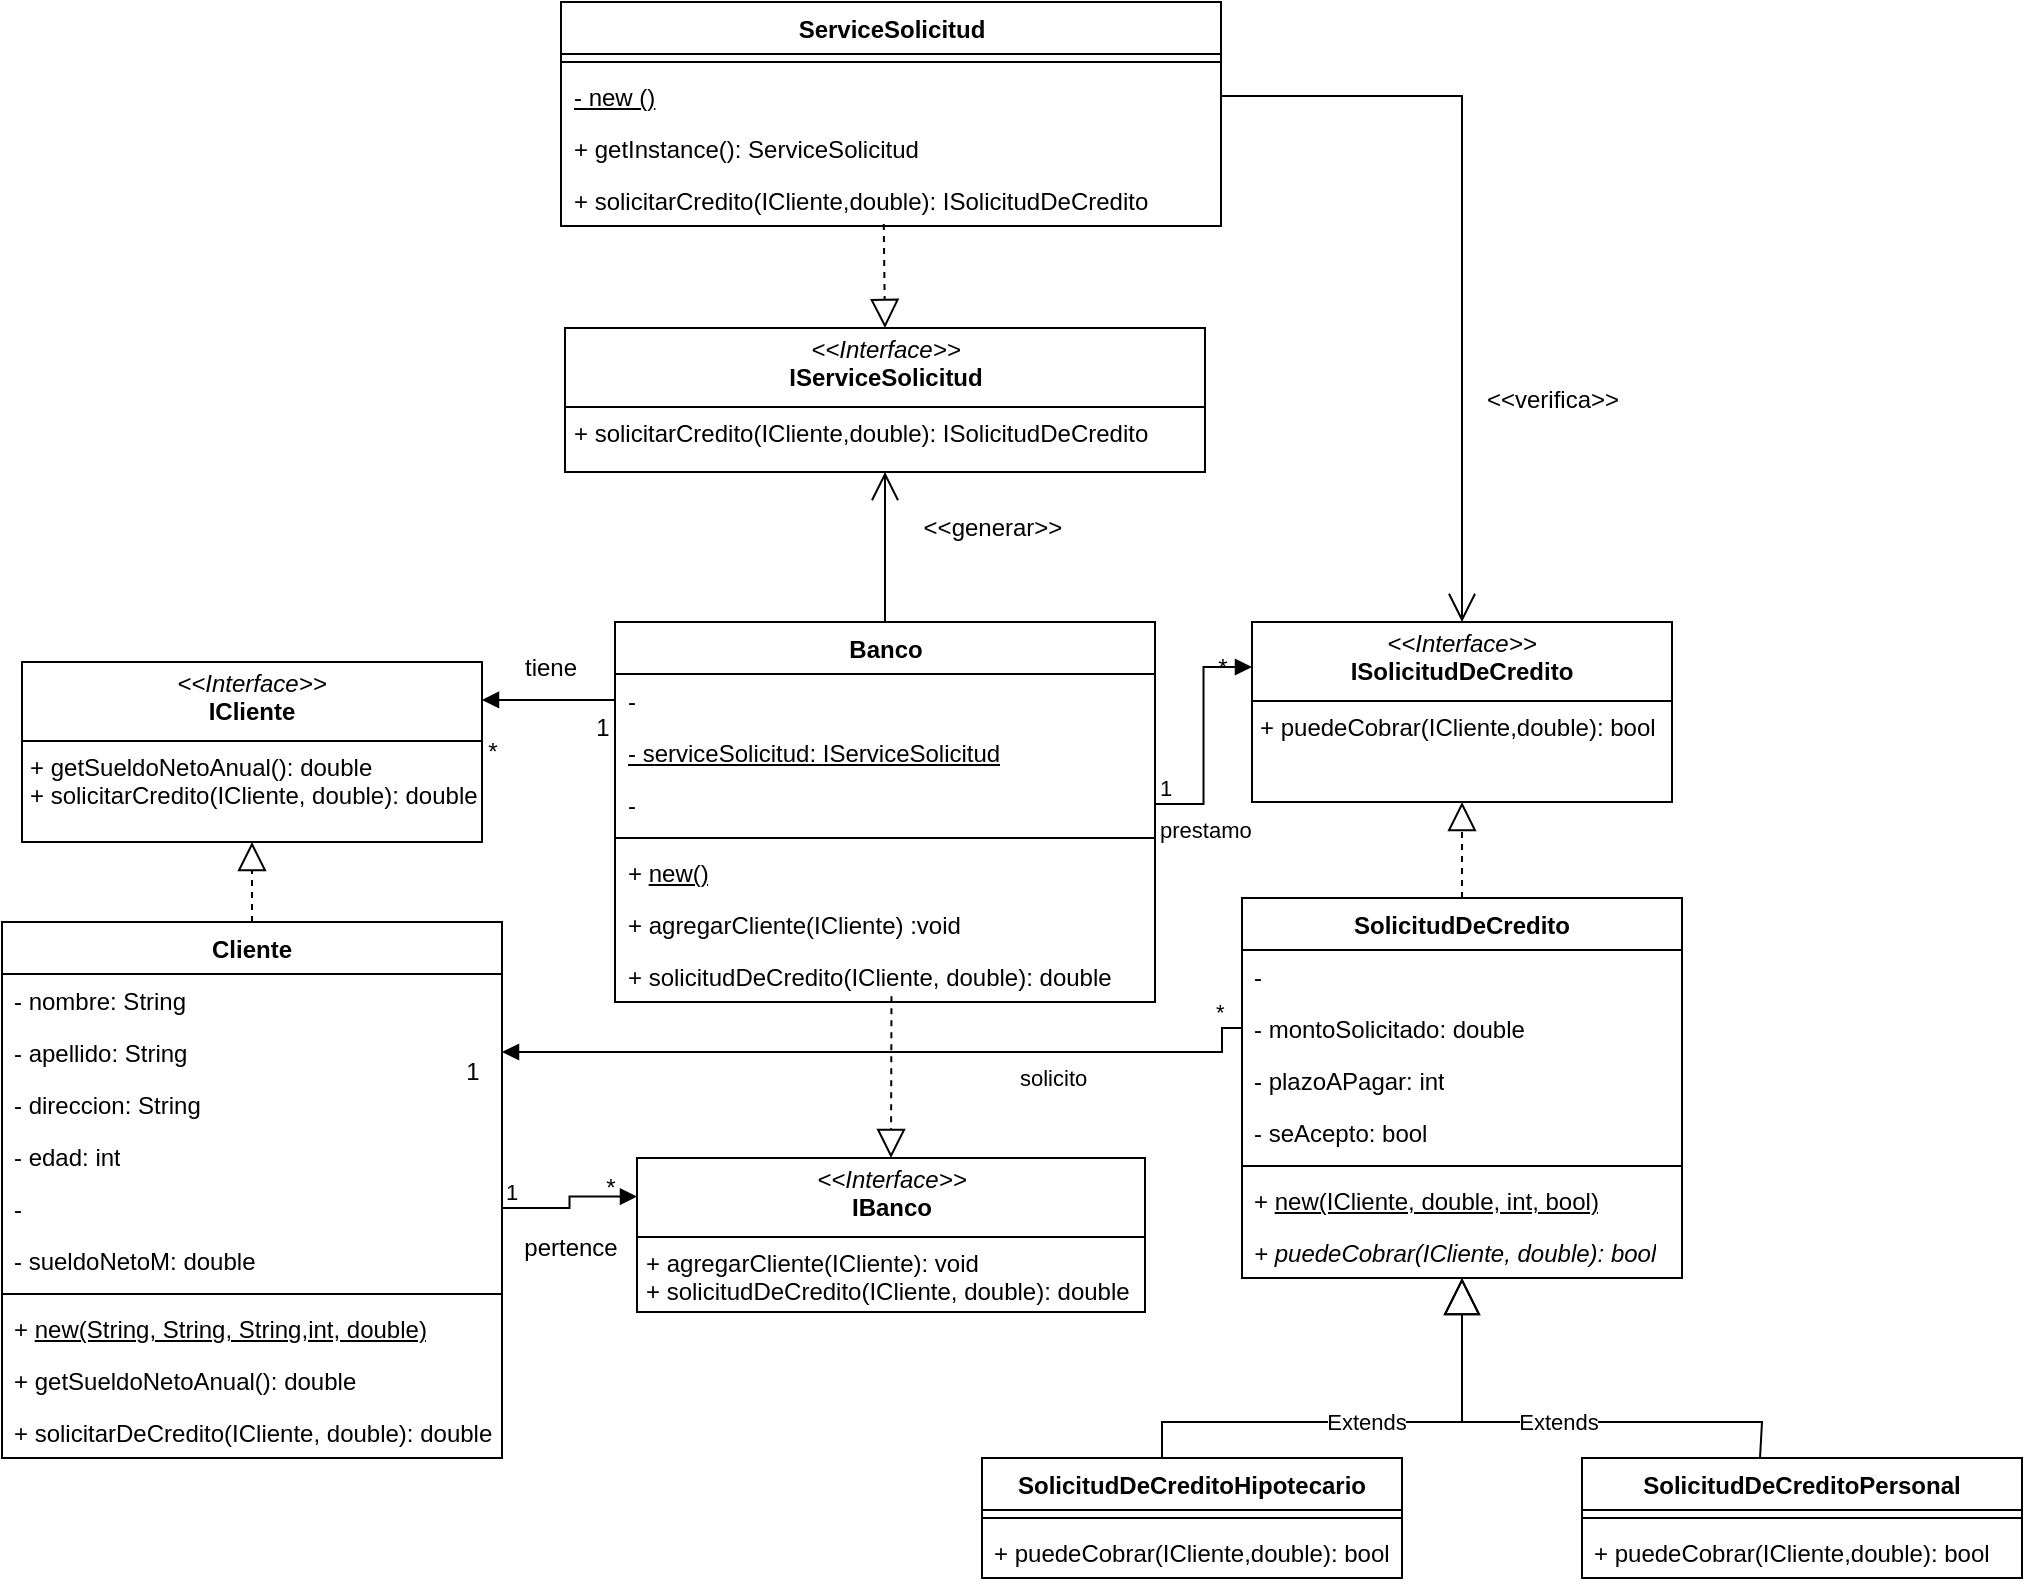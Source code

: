 <mxfile version="27.0.3">
  <diagram name="Página-1" id="FZm7-ljKYktWhiKrwIqj">
    <mxGraphModel dx="926" dy="1562" grid="1" gridSize="10" guides="1" tooltips="1" connect="1" arrows="1" fold="1" page="1" pageScale="1" pageWidth="827" pageHeight="1169" math="0" shadow="0">
      <root>
        <mxCell id="0" />
        <mxCell id="1" parent="0" />
        <mxCell id="gXTNEMRNumfITgsgqX0p-1" value="Cliente" style="swimlane;fontStyle=1;align=center;verticalAlign=top;childLayout=stackLayout;horizontal=1;startSize=26;horizontalStack=0;resizeParent=1;resizeParentMax=0;resizeLast=0;collapsible=1;marginBottom=0;whiteSpace=wrap;html=1;" parent="1" vertex="1">
          <mxGeometry x="80" y="70" width="250" height="268" as="geometry" />
        </mxCell>
        <mxCell id="gXTNEMRNumfITgsgqX0p-2" value="- nombre: String" style="text;strokeColor=none;fillColor=none;align=left;verticalAlign=top;spacingLeft=4;spacingRight=4;overflow=hidden;rotatable=0;points=[[0,0.5],[1,0.5]];portConstraint=eastwest;whiteSpace=wrap;html=1;" parent="gXTNEMRNumfITgsgqX0p-1" vertex="1">
          <mxGeometry y="26" width="250" height="26" as="geometry" />
        </mxCell>
        <mxCell id="gXTNEMRNumfITgsgqX0p-5" value="- apellido: String" style="text;strokeColor=none;fillColor=none;align=left;verticalAlign=top;spacingLeft=4;spacingRight=4;overflow=hidden;rotatable=0;points=[[0,0.5],[1,0.5]];portConstraint=eastwest;whiteSpace=wrap;html=1;" parent="gXTNEMRNumfITgsgqX0p-1" vertex="1">
          <mxGeometry y="52" width="250" height="26" as="geometry" />
        </mxCell>
        <mxCell id="gXTNEMRNumfITgsgqX0p-6" value="- direccion: String" style="text;strokeColor=none;fillColor=none;align=left;verticalAlign=top;spacingLeft=4;spacingRight=4;overflow=hidden;rotatable=0;points=[[0,0.5],[1,0.5]];portConstraint=eastwest;whiteSpace=wrap;html=1;" parent="gXTNEMRNumfITgsgqX0p-1" vertex="1">
          <mxGeometry y="78" width="250" height="26" as="geometry" />
        </mxCell>
        <mxCell id="gXTNEMRNumfITgsgqX0p-7" value="- edad: int" style="text;strokeColor=none;fillColor=none;align=left;verticalAlign=top;spacingLeft=4;spacingRight=4;overflow=hidden;rotatable=0;points=[[0,0.5],[1,0.5]];portConstraint=eastwest;whiteSpace=wrap;html=1;" parent="gXTNEMRNumfITgsgqX0p-1" vertex="1">
          <mxGeometry y="104" width="250" height="26" as="geometry" />
        </mxCell>
        <mxCell id="gXTNEMRNumfITgsgqX0p-25" value="-" style="text;strokeColor=none;fillColor=none;align=left;verticalAlign=top;spacingLeft=4;spacingRight=4;overflow=hidden;rotatable=0;points=[[0,0.5],[1,0.5]];portConstraint=eastwest;whiteSpace=wrap;html=1;" parent="gXTNEMRNumfITgsgqX0p-1" vertex="1">
          <mxGeometry y="130" width="250" height="26" as="geometry" />
        </mxCell>
        <mxCell id="gXTNEMRNumfITgsgqX0p-8" value="- sueldoNetoM: double" style="text;strokeColor=none;fillColor=none;align=left;verticalAlign=top;spacingLeft=4;spacingRight=4;overflow=hidden;rotatable=0;points=[[0,0.5],[1,0.5]];portConstraint=eastwest;whiteSpace=wrap;html=1;" parent="gXTNEMRNumfITgsgqX0p-1" vertex="1">
          <mxGeometry y="156" width="250" height="26" as="geometry" />
        </mxCell>
        <mxCell id="gXTNEMRNumfITgsgqX0p-3" value="" style="line;strokeWidth=1;fillColor=none;align=left;verticalAlign=middle;spacingTop=-1;spacingLeft=3;spacingRight=3;rotatable=0;labelPosition=right;points=[];portConstraint=eastwest;strokeColor=inherit;" parent="gXTNEMRNumfITgsgqX0p-1" vertex="1">
          <mxGeometry y="182" width="250" height="8" as="geometry" />
        </mxCell>
        <mxCell id="gXTNEMRNumfITgsgqX0p-4" value="+ &lt;u&gt;new(String, String, String,int, double)&lt;/u&gt;" style="text;strokeColor=none;fillColor=none;align=left;verticalAlign=top;spacingLeft=4;spacingRight=4;overflow=hidden;rotatable=0;points=[[0,0.5],[1,0.5]];portConstraint=eastwest;whiteSpace=wrap;html=1;" parent="gXTNEMRNumfITgsgqX0p-1" vertex="1">
          <mxGeometry y="190" width="250" height="26" as="geometry" />
        </mxCell>
        <mxCell id="gXTNEMRNumfITgsgqX0p-11" value="+ getSueldoNetoAnual(): double" style="text;strokeColor=none;fillColor=none;align=left;verticalAlign=top;spacingLeft=4;spacingRight=4;overflow=hidden;rotatable=0;points=[[0,0.5],[1,0.5]];portConstraint=eastwest;whiteSpace=wrap;html=1;" parent="gXTNEMRNumfITgsgqX0p-1" vertex="1">
          <mxGeometry y="216" width="250" height="26" as="geometry" />
        </mxCell>
        <mxCell id="gXTNEMRNumfITgsgqX0p-41" value="+ solicitarDeCredito(ICliente, double): double" style="text;strokeColor=none;fillColor=none;align=left;verticalAlign=top;spacingLeft=4;spacingRight=4;overflow=hidden;rotatable=0;points=[[0,0.5],[1,0.5]];portConstraint=eastwest;whiteSpace=wrap;html=1;" parent="gXTNEMRNumfITgsgqX0p-1" vertex="1">
          <mxGeometry y="242" width="250" height="26" as="geometry" />
        </mxCell>
        <mxCell id="gXTNEMRNumfITgsgqX0p-9" value="&lt;p style=&quot;margin:0px;margin-top:4px;text-align:center;&quot;&gt;&lt;i&gt;&amp;lt;&amp;lt;Interface&amp;gt;&amp;gt;&lt;/i&gt;&lt;br&gt;&lt;b&gt;ICliente&lt;/b&gt;&lt;/p&gt;&lt;hr size=&quot;1&quot; style=&quot;border-style:solid;&quot;&gt;&lt;p style=&quot;margin:0px;margin-left:4px;&quot;&gt;+ getSueldoNetoAnual(): double&lt;/p&gt;&lt;p style=&quot;margin:0px;margin-left:4px;&quot;&gt;+ solicitarCredito(ICliente, double): double&lt;/p&gt;" style="verticalAlign=top;align=left;overflow=fill;html=1;whiteSpace=wrap;" parent="1" vertex="1">
          <mxGeometry x="90" y="-60" width="230" height="90" as="geometry" />
        </mxCell>
        <mxCell id="gXTNEMRNumfITgsgqX0p-10" value="" style="endArrow=block;dashed=1;endFill=0;endSize=12;html=1;rounded=0;exitX=0.5;exitY=0;exitDx=0;exitDy=0;entryX=0.5;entryY=1;entryDx=0;entryDy=0;" parent="1" source="gXTNEMRNumfITgsgqX0p-1" target="gXTNEMRNumfITgsgqX0p-9" edge="1">
          <mxGeometry width="160" relative="1" as="geometry">
            <mxPoint x="150" y="160" as="sourcePoint" />
            <mxPoint x="310" y="160" as="targetPoint" />
          </mxGeometry>
        </mxCell>
        <mxCell id="gXTNEMRNumfITgsgqX0p-12" value="Banco" style="swimlane;fontStyle=1;align=center;verticalAlign=top;childLayout=stackLayout;horizontal=1;startSize=26;horizontalStack=0;resizeParent=1;resizeParentMax=0;resizeLast=0;collapsible=1;marginBottom=0;whiteSpace=wrap;html=1;" parent="1" vertex="1">
          <mxGeometry x="386.5" y="-80" width="270" height="190" as="geometry" />
        </mxCell>
        <mxCell id="gXTNEMRNumfITgsgqX0p-13" value="-&amp;nbsp;" style="text;strokeColor=none;fillColor=none;align=left;verticalAlign=top;spacingLeft=4;spacingRight=4;overflow=hidden;rotatable=0;points=[[0,0.5],[1,0.5]];portConstraint=eastwest;whiteSpace=wrap;html=1;" parent="gXTNEMRNumfITgsgqX0p-12" vertex="1">
          <mxGeometry y="26" width="270" height="26" as="geometry" />
        </mxCell>
        <mxCell id="z80PW7OQTtrkeoW-N1yV-14" value="&lt;u&gt;- s&lt;/u&gt;&lt;u&gt;erviceSolicitud:&amp;nbsp;&lt;/u&gt;&lt;u&gt;IServiceSolicitud&lt;/u&gt;" style="text;strokeColor=none;fillColor=none;align=left;verticalAlign=top;spacingLeft=4;spacingRight=4;overflow=hidden;rotatable=0;points=[[0,0.5],[1,0.5]];portConstraint=eastwest;whiteSpace=wrap;html=1;" vertex="1" parent="gXTNEMRNumfITgsgqX0p-12">
          <mxGeometry y="52" width="270" height="26" as="geometry" />
        </mxCell>
        <mxCell id="gXTNEMRNumfITgsgqX0p-36" value="-" style="text;strokeColor=none;fillColor=none;align=left;verticalAlign=top;spacingLeft=4;spacingRight=4;overflow=hidden;rotatable=0;points=[[0,0.5],[1,0.5]];portConstraint=eastwest;whiteSpace=wrap;html=1;" parent="gXTNEMRNumfITgsgqX0p-12" vertex="1">
          <mxGeometry y="78" width="270" height="26" as="geometry" />
        </mxCell>
        <mxCell id="gXTNEMRNumfITgsgqX0p-14" value="" style="line;strokeWidth=1;fillColor=none;align=left;verticalAlign=middle;spacingTop=-1;spacingLeft=3;spacingRight=3;rotatable=0;labelPosition=right;points=[];portConstraint=eastwest;strokeColor=inherit;" parent="gXTNEMRNumfITgsgqX0p-12" vertex="1">
          <mxGeometry y="104" width="270" height="8" as="geometry" />
        </mxCell>
        <mxCell id="gXTNEMRNumfITgsgqX0p-15" value="+ &lt;u&gt;new()&lt;/u&gt;" style="text;strokeColor=none;fillColor=none;align=left;verticalAlign=top;spacingLeft=4;spacingRight=4;overflow=hidden;rotatable=0;points=[[0,0.5],[1,0.5]];portConstraint=eastwest;whiteSpace=wrap;html=1;" parent="gXTNEMRNumfITgsgqX0p-12" vertex="1">
          <mxGeometry y="112" width="270" height="26" as="geometry" />
        </mxCell>
        <mxCell id="gXTNEMRNumfITgsgqX0p-21" value="+ agregarCliente(ICliente) :void" style="text;strokeColor=none;fillColor=none;align=left;verticalAlign=top;spacingLeft=4;spacingRight=4;overflow=hidden;rotatable=0;points=[[0,0.5],[1,0.5]];portConstraint=eastwest;whiteSpace=wrap;html=1;" parent="gXTNEMRNumfITgsgqX0p-12" vertex="1">
          <mxGeometry y="138" width="270" height="26" as="geometry" />
        </mxCell>
        <mxCell id="gXTNEMRNumfITgsgqX0p-40" value="+ solicitudDeCredito(ICliente, double): double" style="text;strokeColor=none;fillColor=none;align=left;verticalAlign=top;spacingLeft=4;spacingRight=4;overflow=hidden;rotatable=0;points=[[0,0.5],[1,0.5]];portConstraint=eastwest;whiteSpace=wrap;html=1;" parent="gXTNEMRNumfITgsgqX0p-12" vertex="1">
          <mxGeometry y="164" width="270" height="26" as="geometry" />
        </mxCell>
        <mxCell id="gXTNEMRNumfITgsgqX0p-18" value="*" style="text;html=1;align=center;verticalAlign=middle;resizable=0;points=[];autosize=1;strokeColor=none;fillColor=none;" parent="1" vertex="1">
          <mxGeometry x="310" y="-30" width="30" height="30" as="geometry" />
        </mxCell>
        <mxCell id="gXTNEMRNumfITgsgqX0p-19" value="&lt;p style=&quot;margin:0px;margin-top:4px;text-align:center;&quot;&gt;&lt;i&gt;&amp;lt;&amp;lt;Interface&amp;gt;&amp;gt;&lt;/i&gt;&lt;br&gt;&lt;b&gt;IBanco&lt;/b&gt;&lt;/p&gt;&lt;hr size=&quot;1&quot; style=&quot;border-style:solid;&quot;&gt;&lt;p style=&quot;margin:0px;margin-left:4px;&quot;&gt;+ agregarCliente(ICliente): void&lt;/p&gt;&lt;p style=&quot;margin:0px;margin-left:4px;&quot;&gt;+ solicitudDeCredito(ICliente, double): double&lt;/p&gt;" style="verticalAlign=top;align=left;overflow=fill;html=1;whiteSpace=wrap;" parent="1" vertex="1">
          <mxGeometry x="397.5" y="188" width="254" height="77" as="geometry" />
        </mxCell>
        <mxCell id="gXTNEMRNumfITgsgqX0p-22" value="pertence" style="text;html=1;align=center;verticalAlign=middle;resizable=0;points=[];autosize=1;strokeColor=none;fillColor=none;" parent="1" vertex="1">
          <mxGeometry x="329" y="218" width="70" height="30" as="geometry" />
        </mxCell>
        <mxCell id="gXTNEMRNumfITgsgqX0p-26" value="tiene" style="text;html=1;align=center;verticalAlign=middle;resizable=0;points=[];autosize=1;strokeColor=none;fillColor=none;" parent="1" vertex="1">
          <mxGeometry x="329" y="-72" width="50" height="30" as="geometry" />
        </mxCell>
        <mxCell id="gXTNEMRNumfITgsgqX0p-27" value="1" style="text;html=1;align=center;verticalAlign=middle;resizable=0;points=[];autosize=1;strokeColor=none;fillColor=none;" parent="1" vertex="1">
          <mxGeometry x="364.5" y="-42" width="30" height="30" as="geometry" />
        </mxCell>
        <mxCell id="gXTNEMRNumfITgsgqX0p-28" value="" style="endArrow=block;endFill=1;html=1;edgeStyle=orthogonalEdgeStyle;align=left;verticalAlign=top;rounded=0;exitX=0;exitY=0.5;exitDx=0;exitDy=0;entryX=1;entryY=0.211;entryDx=0;entryDy=0;entryPerimeter=0;" parent="1" source="gXTNEMRNumfITgsgqX0p-13" target="gXTNEMRNumfITgsgqX0p-9" edge="1">
          <mxGeometry x="-1" relative="1" as="geometry">
            <mxPoint x="610" y="160" as="sourcePoint" />
            <mxPoint x="770" y="160" as="targetPoint" />
          </mxGeometry>
        </mxCell>
        <mxCell id="gXTNEMRNumfITgsgqX0p-30" value="" style="endArrow=block;endFill=1;html=1;edgeStyle=orthogonalEdgeStyle;align=left;verticalAlign=top;rounded=0;exitX=1;exitY=0.5;exitDx=0;exitDy=0;entryX=0;entryY=0.25;entryDx=0;entryDy=0;" parent="1" source="gXTNEMRNumfITgsgqX0p-25" target="gXTNEMRNumfITgsgqX0p-19" edge="1">
          <mxGeometry x="-1" relative="1" as="geometry">
            <mxPoint x="610" y="160" as="sourcePoint" />
            <mxPoint x="770" y="160" as="targetPoint" />
          </mxGeometry>
        </mxCell>
        <mxCell id="gXTNEMRNumfITgsgqX0p-31" value="1" style="edgeLabel;resizable=0;html=1;align=left;verticalAlign=bottom;" parent="gXTNEMRNumfITgsgqX0p-30" connectable="0" vertex="1">
          <mxGeometry x="-1" relative="1" as="geometry" />
        </mxCell>
        <mxCell id="gXTNEMRNumfITgsgqX0p-32" value="*" style="text;html=1;align=center;verticalAlign=middle;resizable=0;points=[];autosize=1;strokeColor=none;fillColor=none;" parent="1" vertex="1">
          <mxGeometry x="369" y="188" width="30" height="30" as="geometry" />
        </mxCell>
        <mxCell id="gXTNEMRNumfITgsgqX0p-35" value="&lt;p style=&quot;margin:0px;margin-top:4px;text-align:center;&quot;&gt;&lt;i&gt;&amp;lt;&amp;lt;Interface&amp;gt;&amp;gt;&lt;/i&gt;&lt;br&gt;&lt;b&gt;ISolicitudDeCredito&lt;/b&gt;&lt;/p&gt;&lt;hr size=&quot;1&quot; style=&quot;border-style:solid;&quot;&gt;&lt;p style=&quot;margin:0px;margin-left:4px;&quot;&gt;&lt;span style=&quot;background-color: transparent; color: light-dark(rgb(0, 0, 0), rgb(255, 255, 255));&quot;&gt;+ puedeCobrar(ICliente,double): bool&lt;/span&gt;&lt;/p&gt;" style="verticalAlign=top;align=left;overflow=fill;html=1;whiteSpace=wrap;" parent="1" vertex="1">
          <mxGeometry x="705" y="-80" width="210" height="90" as="geometry" />
        </mxCell>
        <mxCell id="gXTNEMRNumfITgsgqX0p-37" value="prestamo" style="endArrow=block;endFill=1;html=1;edgeStyle=orthogonalEdgeStyle;align=left;verticalAlign=top;rounded=0;exitX=1;exitY=0.5;exitDx=0;exitDy=0;entryX=0;entryY=0.25;entryDx=0;entryDy=0;" parent="1" source="gXTNEMRNumfITgsgqX0p-36" target="gXTNEMRNumfITgsgqX0p-35" edge="1">
          <mxGeometry x="-1" relative="1" as="geometry">
            <mxPoint x="580" y="160" as="sourcePoint" />
            <mxPoint x="740" y="160" as="targetPoint" />
          </mxGeometry>
        </mxCell>
        <mxCell id="gXTNEMRNumfITgsgqX0p-38" value="1" style="edgeLabel;resizable=0;html=1;align=left;verticalAlign=bottom;" parent="gXTNEMRNumfITgsgqX0p-37" connectable="0" vertex="1">
          <mxGeometry x="-1" relative="1" as="geometry" />
        </mxCell>
        <mxCell id="gXTNEMRNumfITgsgqX0p-39" value="*" style="text;html=1;align=center;verticalAlign=middle;resizable=0;points=[];autosize=1;strokeColor=none;fillColor=none;" parent="1" vertex="1">
          <mxGeometry x="675" y="-72" width="30" height="30" as="geometry" />
        </mxCell>
        <mxCell id="gXTNEMRNumfITgsgqX0p-42" value="SolicitudDeCredito" style="swimlane;fontStyle=1;align=center;verticalAlign=top;childLayout=stackLayout;horizontal=1;startSize=26;horizontalStack=0;resizeParent=1;resizeParentMax=0;resizeLast=0;collapsible=1;marginBottom=0;whiteSpace=wrap;html=1;" parent="1" vertex="1">
          <mxGeometry x="700" y="58" width="220" height="190" as="geometry" />
        </mxCell>
        <mxCell id="gXTNEMRNumfITgsgqX0p-43" value="-" style="text;strokeColor=none;fillColor=none;align=left;verticalAlign=top;spacingLeft=4;spacingRight=4;overflow=hidden;rotatable=0;points=[[0,0.5],[1,0.5]];portConstraint=eastwest;whiteSpace=wrap;html=1;" parent="gXTNEMRNumfITgsgqX0p-42" vertex="1">
          <mxGeometry y="26" width="220" height="26" as="geometry" />
        </mxCell>
        <mxCell id="gXTNEMRNumfITgsgqX0p-47" value="- montoSolicitado: double" style="text;strokeColor=none;fillColor=none;align=left;verticalAlign=top;spacingLeft=4;spacingRight=4;overflow=hidden;rotatable=0;points=[[0,0.5],[1,0.5]];portConstraint=eastwest;whiteSpace=wrap;html=1;" parent="gXTNEMRNumfITgsgqX0p-42" vertex="1">
          <mxGeometry y="52" width="220" height="26" as="geometry" />
        </mxCell>
        <mxCell id="gXTNEMRNumfITgsgqX0p-52" value="- plazoAPagar: int" style="text;strokeColor=none;fillColor=none;align=left;verticalAlign=top;spacingLeft=4;spacingRight=4;overflow=hidden;rotatable=0;points=[[0,0.5],[1,0.5]];portConstraint=eastwest;whiteSpace=wrap;html=1;" parent="gXTNEMRNumfITgsgqX0p-42" vertex="1">
          <mxGeometry y="78" width="220" height="26" as="geometry" />
        </mxCell>
        <mxCell id="gXTNEMRNumfITgsgqX0p-53" value="- seAcepto: bool" style="text;strokeColor=none;fillColor=none;align=left;verticalAlign=top;spacingLeft=4;spacingRight=4;overflow=hidden;rotatable=0;points=[[0,0.5],[1,0.5]];portConstraint=eastwest;whiteSpace=wrap;html=1;" parent="gXTNEMRNumfITgsgqX0p-42" vertex="1">
          <mxGeometry y="104" width="220" height="26" as="geometry" />
        </mxCell>
        <mxCell id="gXTNEMRNumfITgsgqX0p-44" value="" style="line;strokeWidth=1;fillColor=none;align=left;verticalAlign=middle;spacingTop=-1;spacingLeft=3;spacingRight=3;rotatable=0;labelPosition=right;points=[];portConstraint=eastwest;strokeColor=inherit;" parent="gXTNEMRNumfITgsgqX0p-42" vertex="1">
          <mxGeometry y="130" width="220" height="8" as="geometry" />
        </mxCell>
        <mxCell id="gXTNEMRNumfITgsgqX0p-45" value="+ &lt;u&gt;new(ICliente, double, int, bool)&lt;/u&gt;" style="text;strokeColor=none;fillColor=none;align=left;verticalAlign=top;spacingLeft=4;spacingRight=4;overflow=hidden;rotatable=0;points=[[0,0.5],[1,0.5]];portConstraint=eastwest;whiteSpace=wrap;html=1;" parent="gXTNEMRNumfITgsgqX0p-42" vertex="1">
          <mxGeometry y="138" width="220" height="26" as="geometry" />
        </mxCell>
        <mxCell id="z80PW7OQTtrkeoW-N1yV-3" value="&lt;i&gt;+ puedeCobrar(ICliente, double): bool&lt;/i&gt;" style="text;strokeColor=none;fillColor=none;align=left;verticalAlign=top;spacingLeft=4;spacingRight=4;overflow=hidden;rotatable=0;points=[[0,0.5],[1,0.5]];portConstraint=eastwest;whiteSpace=wrap;html=1;" vertex="1" parent="gXTNEMRNumfITgsgqX0p-42">
          <mxGeometry y="164" width="220" height="26" as="geometry" />
        </mxCell>
        <mxCell id="gXTNEMRNumfITgsgqX0p-46" value="" style="endArrow=block;dashed=1;endFill=0;endSize=12;html=1;rounded=0;exitX=0.5;exitY=0;exitDx=0;exitDy=0;entryX=0.5;entryY=1;entryDx=0;entryDy=0;" parent="1" source="gXTNEMRNumfITgsgqX0p-42" target="gXTNEMRNumfITgsgqX0p-35" edge="1">
          <mxGeometry width="160" relative="1" as="geometry">
            <mxPoint x="770" y="160" as="sourcePoint" />
            <mxPoint x="930" y="160" as="targetPoint" />
          </mxGeometry>
        </mxCell>
        <mxCell id="gXTNEMRNumfITgsgqX0p-48" value="solicito" style="endArrow=block;endFill=1;html=1;edgeStyle=orthogonalEdgeStyle;align=left;verticalAlign=top;rounded=0;entryX=1;entryY=0.5;entryDx=0;entryDy=0;exitX=0;exitY=0.5;exitDx=0;exitDy=0;" parent="1" source="gXTNEMRNumfITgsgqX0p-47" target="gXTNEMRNumfITgsgqX0p-5" edge="1">
          <mxGeometry x="-0.338" relative="1" as="geometry">
            <mxPoint x="680" y="110" as="sourcePoint" />
            <mxPoint x="760" y="160" as="targetPoint" />
            <Array as="points">
              <mxPoint x="690" y="123" />
              <mxPoint x="690" y="135" />
            </Array>
            <mxPoint x="1" as="offset" />
          </mxGeometry>
        </mxCell>
        <mxCell id="gXTNEMRNumfITgsgqX0p-49" value="*" style="edgeLabel;resizable=0;html=1;align=left;verticalAlign=bottom;" parent="gXTNEMRNumfITgsgqX0p-48" connectable="0" vertex="1">
          <mxGeometry x="-1" relative="1" as="geometry">
            <mxPoint x="-15" as="offset" />
          </mxGeometry>
        </mxCell>
        <mxCell id="gXTNEMRNumfITgsgqX0p-50" value="1" style="text;html=1;align=center;verticalAlign=middle;resizable=0;points=[];autosize=1;strokeColor=none;fillColor=none;" parent="1" vertex="1">
          <mxGeometry x="300" y="130" width="30" height="30" as="geometry" />
        </mxCell>
        <mxCell id="gXTNEMRNumfITgsgqX0p-54" value="SolicitudDeCreditoHipotecario" style="swimlane;fontStyle=1;align=center;verticalAlign=top;childLayout=stackLayout;horizontal=1;startSize=26;horizontalStack=0;resizeParent=1;resizeParentMax=0;resizeLast=0;collapsible=1;marginBottom=0;whiteSpace=wrap;html=1;" parent="1" vertex="1">
          <mxGeometry x="570" y="338" width="210" height="60" as="geometry" />
        </mxCell>
        <mxCell id="gXTNEMRNumfITgsgqX0p-56" value="" style="line;strokeWidth=1;fillColor=none;align=left;verticalAlign=middle;spacingTop=-1;spacingLeft=3;spacingRight=3;rotatable=0;labelPosition=right;points=[];portConstraint=eastwest;strokeColor=inherit;" parent="gXTNEMRNumfITgsgqX0p-54" vertex="1">
          <mxGeometry y="26" width="210" height="8" as="geometry" />
        </mxCell>
        <mxCell id="z80PW7OQTtrkeoW-N1yV-4" value="+ puedeCobrar(ICliente,double): bool" style="text;strokeColor=none;fillColor=none;align=left;verticalAlign=top;spacingLeft=4;spacingRight=4;overflow=hidden;rotatable=0;points=[[0,0.5],[1,0.5]];portConstraint=eastwest;whiteSpace=wrap;html=1;" vertex="1" parent="gXTNEMRNumfITgsgqX0p-54">
          <mxGeometry y="34" width="210" height="26" as="geometry" />
        </mxCell>
        <mxCell id="gXTNEMRNumfITgsgqX0p-58" value="SolicitudDeCreditoPersonal" style="swimlane;fontStyle=1;align=center;verticalAlign=top;childLayout=stackLayout;horizontal=1;startSize=26;horizontalStack=0;resizeParent=1;resizeParentMax=0;resizeLast=0;collapsible=1;marginBottom=0;whiteSpace=wrap;html=1;" parent="1" vertex="1">
          <mxGeometry x="870" y="338" width="220" height="60" as="geometry" />
        </mxCell>
        <mxCell id="gXTNEMRNumfITgsgqX0p-60" value="" style="line;strokeWidth=1;fillColor=none;align=left;verticalAlign=middle;spacingTop=-1;spacingLeft=3;spacingRight=3;rotatable=0;labelPosition=right;points=[];portConstraint=eastwest;strokeColor=inherit;" parent="gXTNEMRNumfITgsgqX0p-58" vertex="1">
          <mxGeometry y="26" width="220" height="8" as="geometry" />
        </mxCell>
        <mxCell id="z80PW7OQTtrkeoW-N1yV-5" value="+ puedeCobrar(ICliente,double): bool" style="text;strokeColor=none;fillColor=none;align=left;verticalAlign=top;spacingLeft=4;spacingRight=4;overflow=hidden;rotatable=0;points=[[0,0.5],[1,0.5]];portConstraint=eastwest;whiteSpace=wrap;html=1;" vertex="1" parent="gXTNEMRNumfITgsgqX0p-58">
          <mxGeometry y="34" width="220" height="26" as="geometry" />
        </mxCell>
        <mxCell id="gXTNEMRNumfITgsgqX0p-62" value="Extends" style="endArrow=block;endSize=16;endFill=0;html=1;rounded=0;exitX=0.5;exitY=0;exitDx=0;exitDy=0;" parent="1" edge="1" target="z80PW7OQTtrkeoW-N1yV-3">
          <mxGeometry width="160" relative="1" as="geometry">
            <mxPoint x="660" y="338" as="sourcePoint" />
            <mxPoint x="810" y="271.5" as="targetPoint" />
            <Array as="points">
              <mxPoint x="660" y="320" />
              <mxPoint x="810" y="320" />
            </Array>
          </mxGeometry>
        </mxCell>
        <mxCell id="gXTNEMRNumfITgsgqX0p-63" value="Extends" style="endArrow=block;endSize=16;endFill=0;html=1;rounded=0;exitX=0.5;exitY=0;exitDx=0;exitDy=0;" parent="1" target="z80PW7OQTtrkeoW-N1yV-3" edge="1">
          <mxGeometry width="160" relative="1" as="geometry">
            <mxPoint x="959.0" y="338" as="sourcePoint" />
            <mxPoint x="810" y="270" as="targetPoint" />
            <Array as="points">
              <mxPoint x="960" y="320" />
              <mxPoint x="810" y="320" />
            </Array>
          </mxGeometry>
        </mxCell>
        <mxCell id="z80PW7OQTtrkeoW-N1yV-7" value="&lt;p style=&quot;margin:0px;margin-top:4px;text-align:center;&quot;&gt;&lt;i&gt;&amp;lt;&amp;lt;Interface&amp;gt;&amp;gt;&lt;/i&gt;&lt;br&gt;&lt;b&gt;IServiceSolicitud&lt;/b&gt;&lt;/p&gt;&lt;hr size=&quot;1&quot; style=&quot;border-style:solid;&quot;&gt;&lt;p style=&quot;margin:0px;margin-left:4px;&quot;&gt;+ solicitarCredito(ICliente,double): ISolicitudDeCredito&lt;/p&gt;" style="verticalAlign=top;align=left;overflow=fill;html=1;whiteSpace=wrap;" vertex="1" parent="1">
          <mxGeometry x="361.5" y="-227" width="320" height="72" as="geometry" />
        </mxCell>
        <mxCell id="z80PW7OQTtrkeoW-N1yV-8" value="ServiceSolicitud" style="swimlane;fontStyle=1;align=center;verticalAlign=top;childLayout=stackLayout;horizontal=1;startSize=26;horizontalStack=0;resizeParent=1;resizeParentMax=0;resizeLast=0;collapsible=1;marginBottom=0;whiteSpace=wrap;html=1;" vertex="1" parent="1">
          <mxGeometry x="359.5" y="-390" width="330" height="112" as="geometry" />
        </mxCell>
        <mxCell id="z80PW7OQTtrkeoW-N1yV-10" value="" style="line;strokeWidth=1;fillColor=none;align=left;verticalAlign=middle;spacingTop=-1;spacingLeft=3;spacingRight=3;rotatable=0;labelPosition=right;points=[];portConstraint=eastwest;strokeColor=inherit;" vertex="1" parent="z80PW7OQTtrkeoW-N1yV-8">
          <mxGeometry y="26" width="330" height="8" as="geometry" />
        </mxCell>
        <mxCell id="z80PW7OQTtrkeoW-N1yV-12" value="&lt;u&gt;- new ()&lt;/u&gt;" style="text;strokeColor=none;fillColor=none;align=left;verticalAlign=top;spacingLeft=4;spacingRight=4;overflow=hidden;rotatable=0;points=[[0,0.5],[1,0.5]];portConstraint=eastwest;whiteSpace=wrap;html=1;" vertex="1" parent="z80PW7OQTtrkeoW-N1yV-8">
          <mxGeometry y="34" width="330" height="26" as="geometry" />
        </mxCell>
        <mxCell id="z80PW7OQTtrkeoW-N1yV-11" value="+ getInstance(): ServiceSolicitud" style="text;strokeColor=none;fillColor=none;align=left;verticalAlign=top;spacingLeft=4;spacingRight=4;overflow=hidden;rotatable=0;points=[[0,0.5],[1,0.5]];portConstraint=eastwest;whiteSpace=wrap;html=1;" vertex="1" parent="z80PW7OQTtrkeoW-N1yV-8">
          <mxGeometry y="60" width="330" height="26" as="geometry" />
        </mxCell>
        <mxCell id="z80PW7OQTtrkeoW-N1yV-19" value="+ solicitarCredito(ICliente,double): ISolicitudDeCredito" style="text;strokeColor=none;fillColor=none;align=left;verticalAlign=top;spacingLeft=4;spacingRight=4;overflow=hidden;rotatable=0;points=[[0,0.5],[1,0.5]];portConstraint=eastwest;whiteSpace=wrap;html=1;" vertex="1" parent="z80PW7OQTtrkeoW-N1yV-8">
          <mxGeometry y="86" width="330" height="26" as="geometry" />
        </mxCell>
        <mxCell id="z80PW7OQTtrkeoW-N1yV-16" value="" style="endArrow=block;dashed=1;endFill=0;endSize=12;html=1;rounded=0;entryX=0.5;entryY=0;entryDx=0;entryDy=0;exitX=0.489;exitY=0.962;exitDx=0;exitDy=0;exitPerimeter=0;" edge="1" parent="1" source="z80PW7OQTtrkeoW-N1yV-19" target="z80PW7OQTtrkeoW-N1yV-7">
          <mxGeometry width="160" relative="1" as="geometry">
            <mxPoint x="522" y="-280" as="sourcePoint" />
            <mxPoint x="600" y="-230" as="targetPoint" />
          </mxGeometry>
        </mxCell>
        <mxCell id="z80PW7OQTtrkeoW-N1yV-17" value="" style="endArrow=open;endFill=1;endSize=12;html=1;rounded=0;exitX=0.5;exitY=0;exitDx=0;exitDy=0;entryX=0.5;entryY=1;entryDx=0;entryDy=0;" edge="1" parent="1" source="gXTNEMRNumfITgsgqX0p-12" target="z80PW7OQTtrkeoW-N1yV-7">
          <mxGeometry width="160" relative="1" as="geometry">
            <mxPoint x="440" y="-230" as="sourcePoint" />
            <mxPoint x="600" y="-230" as="targetPoint" />
          </mxGeometry>
        </mxCell>
        <mxCell id="z80PW7OQTtrkeoW-N1yV-18" value="&amp;lt;&amp;lt;generar&amp;gt;&amp;gt;" style="text;html=1;align=center;verticalAlign=middle;resizable=0;points=[];autosize=1;strokeColor=none;fillColor=none;" vertex="1" parent="1">
          <mxGeometry x="530" y="-142" width="90" height="30" as="geometry" />
        </mxCell>
        <mxCell id="z80PW7OQTtrkeoW-N1yV-21" value="" style="endArrow=open;endFill=1;endSize=12;html=1;rounded=0;exitX=1;exitY=0.5;exitDx=0;exitDy=0;entryX=0.5;entryY=0;entryDx=0;entryDy=0;" edge="1" parent="1" source="z80PW7OQTtrkeoW-N1yV-12" target="gXTNEMRNumfITgsgqX0p-35">
          <mxGeometry width="160" relative="1" as="geometry">
            <mxPoint x="450" y="-260" as="sourcePoint" />
            <mxPoint x="610" y="-260" as="targetPoint" />
            <Array as="points">
              <mxPoint x="810" y="-343" />
            </Array>
          </mxGeometry>
        </mxCell>
        <mxCell id="z80PW7OQTtrkeoW-N1yV-22" value="&amp;lt;&amp;lt;verifica&amp;gt;&amp;gt;" style="text;html=1;align=center;verticalAlign=middle;resizable=0;points=[];autosize=1;strokeColor=none;fillColor=none;" vertex="1" parent="1">
          <mxGeometry x="810" y="-206" width="90" height="30" as="geometry" />
        </mxCell>
        <mxCell id="z80PW7OQTtrkeoW-N1yV-23" value="" style="endArrow=block;dashed=1;endFill=0;endSize=12;html=1;rounded=0;exitX=0.512;exitY=0.891;exitDx=0;exitDy=0;exitPerimeter=0;entryX=0.5;entryY=0;entryDx=0;entryDy=0;" edge="1" parent="1" source="gXTNEMRNumfITgsgqX0p-40" target="gXTNEMRNumfITgsgqX0p-19">
          <mxGeometry width="160" relative="1" as="geometry">
            <mxPoint x="420" y="60" as="sourcePoint" />
            <mxPoint x="580" y="60" as="targetPoint" />
          </mxGeometry>
        </mxCell>
      </root>
    </mxGraphModel>
  </diagram>
</mxfile>
